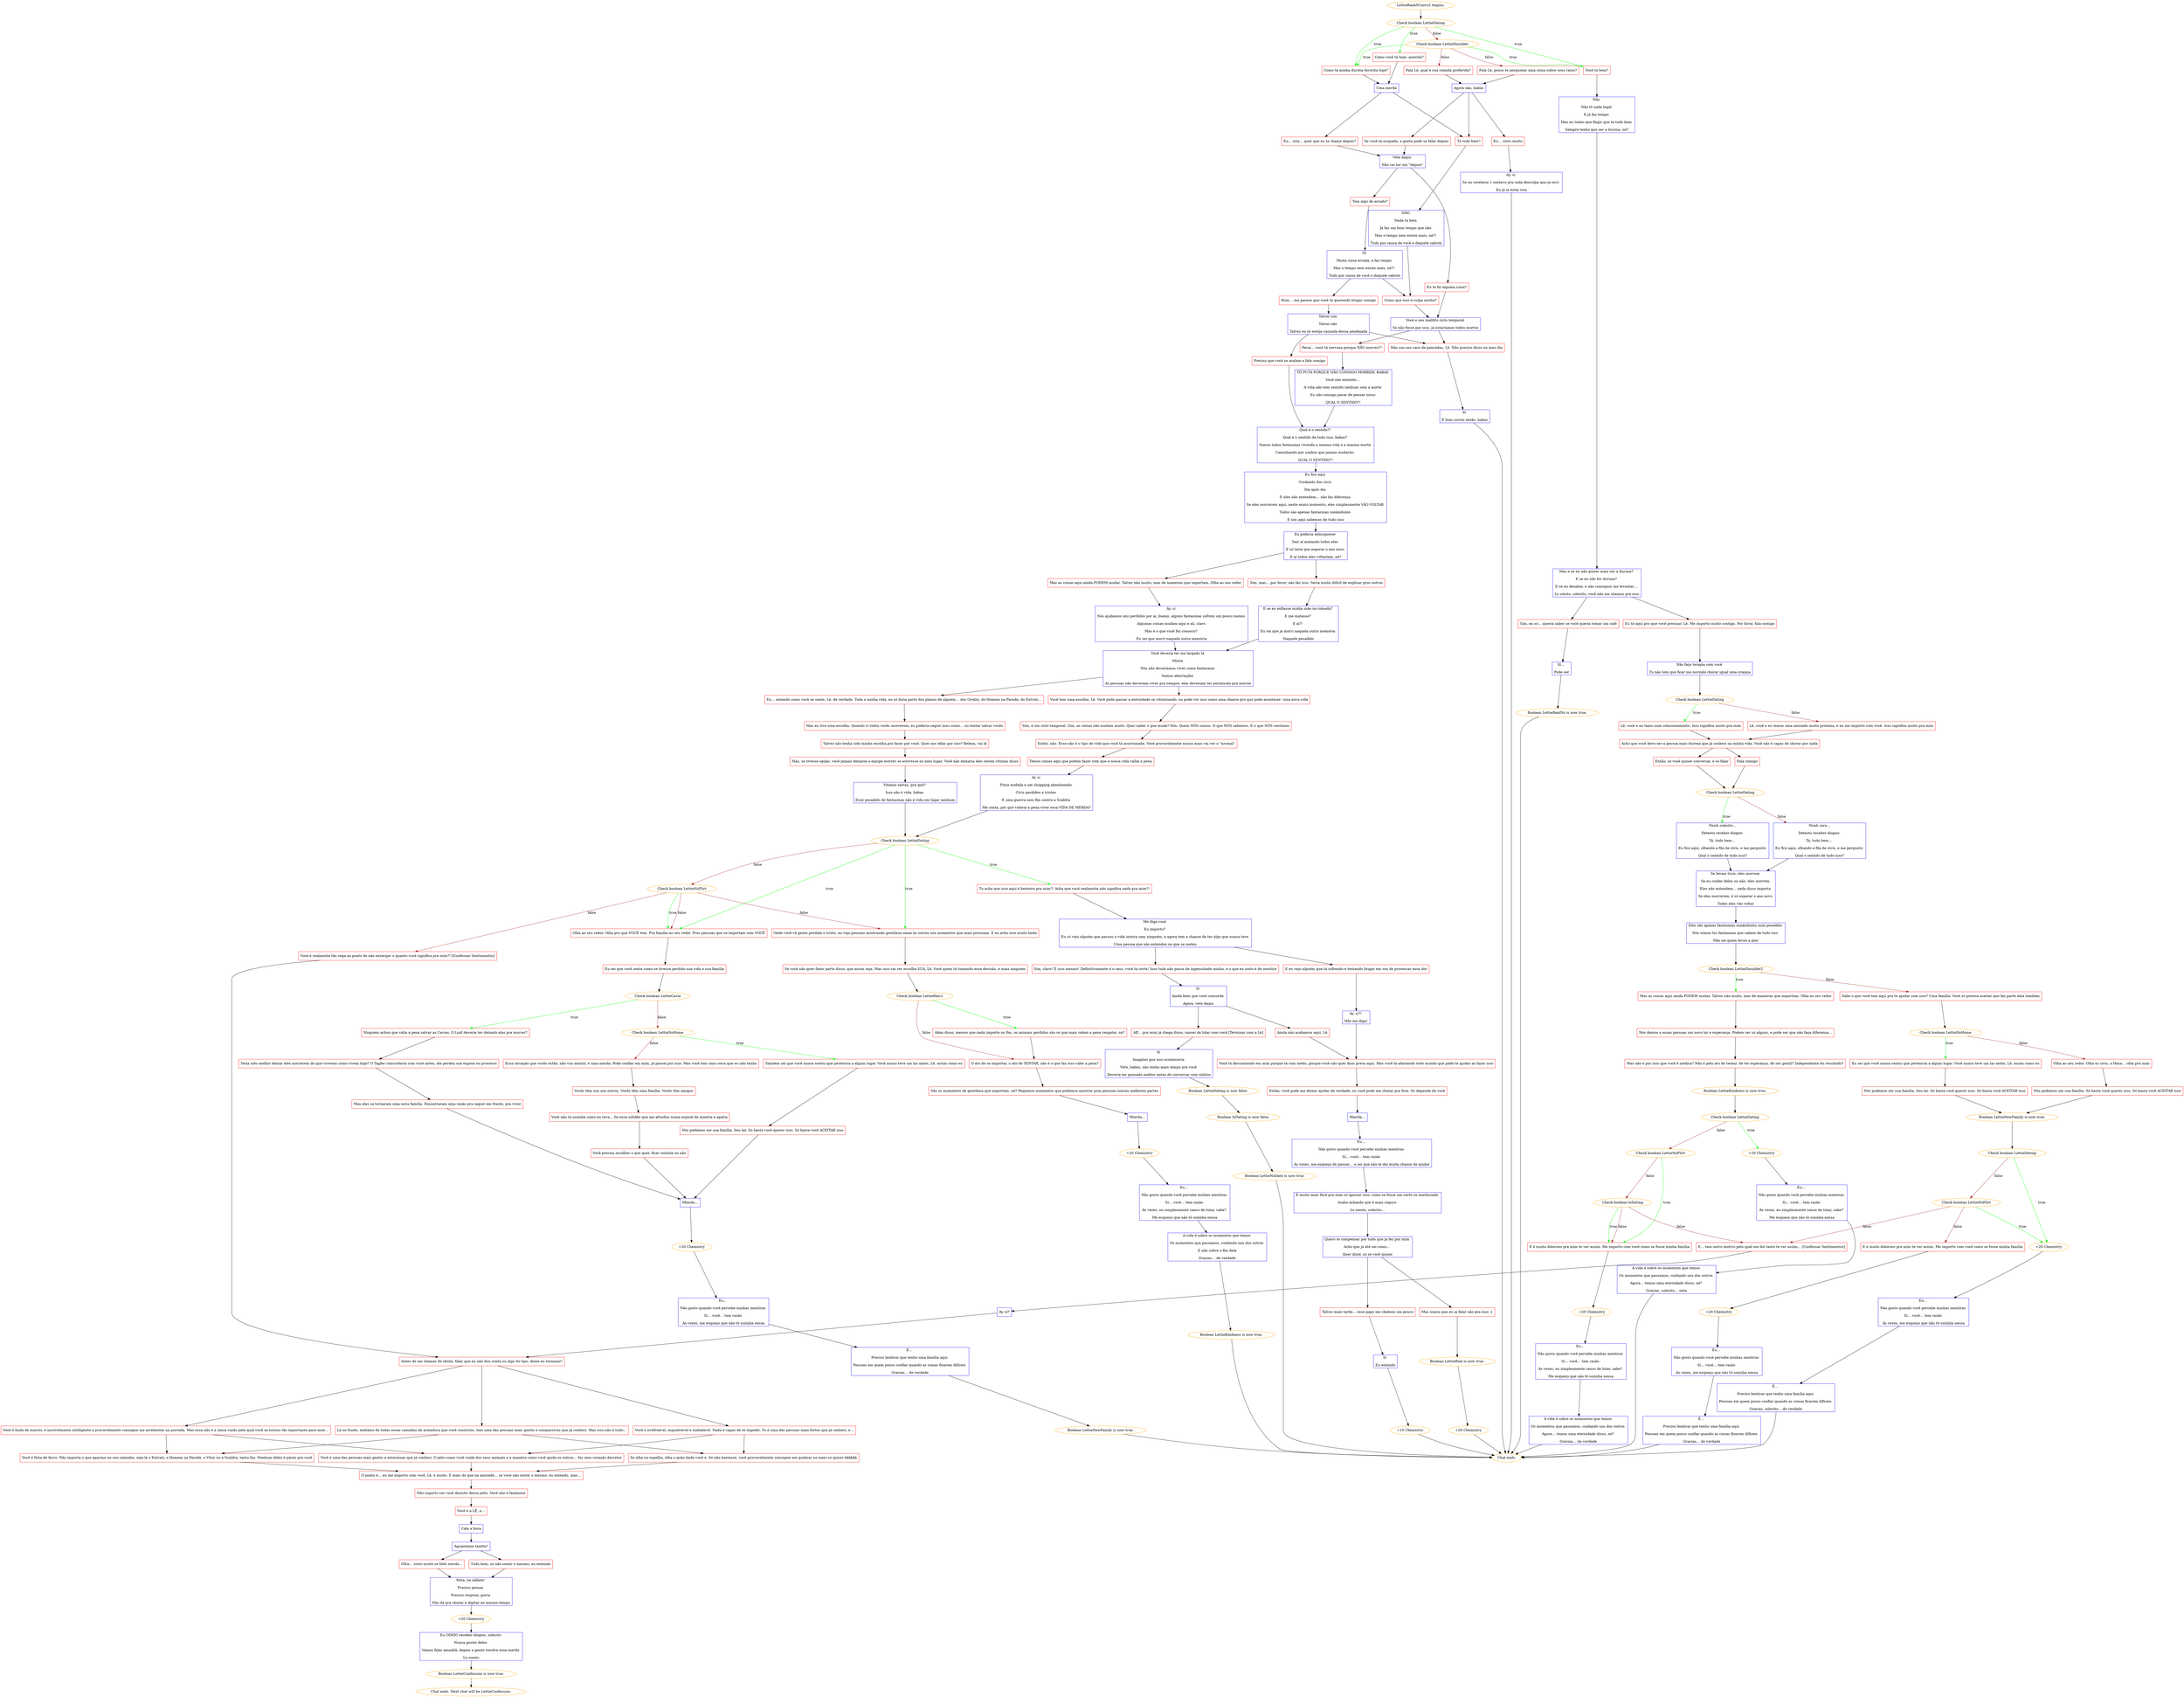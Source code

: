 digraph {
	"LettieRank5Convo1 begins." [color=orange];
		"LettieRank5Convo1 begins." -> j1469346148;
	j1469346148 [label="Check boolean LettieDating",color=orange];
		j1469346148 -> j452482824 [label=true,color=green];
		j1469346148 -> j954805541 [label=true,color=green];
		j1469346148 -> j2305000379 [label=true,color=green];
		j1469346148 -> j3933229792 [label=false,color=brown];
	j452482824 [label="Você tá bem?",shape=box,color=red];
		j452482824 -> j2491083379;
	j954805541 [label="Como você tá hoje, querida?",shape=box,color=red];
		j954805541 -> j3622816408;
	j2305000379 [label="Como tá minha durona favorita hoje?",shape=box,color=red];
		j2305000379 -> j3622816408;
	j3933229792 [label="Check boolean LettieShoulder",color=orange];
		j3933229792 -> j452482824 [label=true,color=green];
		j3933229792 -> j2305000379 [label=true,color=green];
		j3933229792 -> j4131538939 [label=false,color=brown];
		j3933229792 -> j2116762277 [label=false,color=brown];
	j2491083379 [label="Não 
Não tô nada legal 
E já faz tempo 
Mas eu tenho que fingir que tá tudo bem 
Sempre tenho que ser a durona, né?",shape=box,color=blue];
		j2491083379 -> j3880502480;
	j3622816408 [label="Uma merda",shape=box,color=blue];
		j3622816408 -> j2215824166;
		j3622816408 -> j1829231036;
	j4131538939 [label="Fala Lê, posso te perguntar uma coisa sobre seus ratos?",shape=box,color=red];
		j4131538939 -> j1251303658;
	j2116762277 [label="Fala Lê, qual é sua comida preferida?",shape=box,color=red];
		j2116762277 -> j1251303658;
	j3880502480 [label="Mas e se eu não quiser mais ser a durona? 
E se eu não for durona? 
E se eu desabar, e não conseguir me levantar… 
Lo siento, solecito, você não me chamou pra isso",shape=box,color=blue];
		j3880502480 -> j936853749;
		j3880502480 -> j1168906469;
	j2215824166 [label="Tá tudo bem?",shape=box,color=red];
		j2215824166 -> j4183697922;
	j1829231036 [label="Eu… eita… quer que eu te chame depois?",shape=box,color=red];
		j1829231036 -> j3806265044;
	j1251303658 [label="Agora não, babas",shape=box,color=blue];
		j1251303658 -> j2215824166;
		j1251303658 -> j80766566;
		j1251303658 -> j1067964041;
	j936853749 [label="Sim, eu só… queria saber se você queria tomar um café",shape=box,color=red];
		j936853749 -> j1325385630;
	j1168906469 [label="Eu tô aqui pro que você precisar, Lê. Me importo muito contigo. Por favor, fala comigo",shape=box,color=red];
		j1168906469 -> j3571114309;
	j4183697922 [label="NÃO 
Nada tá bem 
Já faz um bom tempo que não 
Mas o tempo nem existe mais, né?! 
Tudo por causa de você e daquele cabrón",shape=box,color=blue];
		j4183697922 -> j1673093919;
	j3806265044 [label="Vete daqui 
Não vai ter um \"depois\"",shape=box,color=blue];
		j3806265044 -> j2604469172;
		j3806265044 -> j3346135959;
	j80766566 [label="Se você tá ocupada, a gente pode se falar depois",shape=box,color=red];
		j80766566 -> j3806265044;
	j1067964041 [label="Eu… sinto muito",shape=box,color=red];
		j1067964041 -> j1723528955;
	j1325385630 [label="Sí… 
Pode ser",shape=box,color=blue];
		j1325385630 -> j1195005912;
	j3571114309 [label="Não faço terapia com você 
Tu não tem que ficar me ouvindo chorar igual uma criança",shape=box,color=blue];
		j3571114309 -> j3717407868;
	j1673093919 [label="Como que isso é culpa minha?",shape=box,color=red];
		j1673093919 -> j1048730420;
	j2604469172 [label="Eu te fiz alguma coisa?",shape=box,color=red];
		j2604469172 -> j1048730420;
	j3346135959 [label="Tem algo de errado?",shape=box,color=red];
		j3346135959 -> j3859425762;
	j1723528955 [label="Ay, sí 
Se eu recebece 1 centavo pra cada desculpa que já ouvi 
Eu já ia estar rica",shape=box,color=blue];
		j1723528955 -> "Chat ends.";
	j1195005912 [label="Boolean LettieRealNo is now true.",color=orange];
		j1195005912 -> "Chat ends.";
	j3717407868 [label="Check boolean LettieDating",color=orange];
		j3717407868 -> j2867861750 [label=true,color=green];
		j3717407868 -> j3255937746 [label=false,color=brown];
	j1048730420 [label="Você e seu maldito ciclo temporal 
Se não fosse por isso, já estaríamos todos mortos",shape=box,color=blue];
		j1048730420 -> j3676263135;
		j1048730420 -> j3572712640;
	j3859425762 [label="SÍ 
Muita coisa errada, e faz tempo 
Mas o tempo nem existe mais, né?! 
Tudo por causa de você e daquele cabrón",shape=box,color=blue];
		j3859425762 -> j1673093919;
		j3859425762 -> j4121869478;
	"Chat ends." [color=orange];
	j2867861750 [label="Lê, você e eu tamo num relacionamento. Isso significa muito pra mim",shape=box,color=red];
		j2867861750 -> j3460337971;
	j3255937746 [label="Lê, você e eu temos uma amizade muito próxima, e eu me importo com você. Isso significa muito pra mim",shape=box,color=red];
		j3255937746 -> j3460337971;
	j3676263135 [label="Peraí… você tá nervosa porque NÃO morreu?!",shape=box,color=red];
		j3676263135 -> j1266731520;
	j3572712640 [label="Não sou seu saco de pancadas, Lê. Não preciso disso no meu dia",shape=box,color=red];
		j3572712640 -> j1204608371;
	j4121869478 [label="Hum… me parece que você tá querendo brigar comigo",shape=box,color=red];
		j4121869478 -> j3623602446;
	j3460337971 [label="Acho que você deve ser a pessoa mais durona que já conheci na minha vida. Você não é capaz de chorar por nada",shape=box,color=red];
		j3460337971 -> j1579850717;
		j3460337971 -> j2583491280;
	j1266731520 [label="TÔ PUTA PORQUE NÃO CONSIGO MORRER, BABAS 
Você não entende… 
A vida não tem sentido nenhum sem a morte 
Eu não consigo parar de pensar nisso 
QUAL O SENTIDO?!",shape=box,color=blue];
		j1266731520 -> j3179468158;
	j1204608371 [label="Sí 
É bom correr então, babas",shape=box,color=blue];
		j1204608371 -> "Chat ends.";
	j3623602446 [label="Talvez sim 
Talvez não 
Talvez eu só esteja cansada dessa pendejada",shape=box,color=blue];
		j3623602446 -> j867012332;
		j3623602446 -> j3572712640;
	j1579850717 [label="Então, se você quiser conversar, é só falar",shape=box,color=red];
		j1579850717 -> j2943419579;
	j2583491280 [label="Fala comigo",shape=box,color=red];
		j2583491280 -> j2943419579;
	j3179468158 [label="Qual é o sentido?! 
Qual é o sentido de tudo isso, babas? 
Somos todos fantasmas vivendo a mesma vida e a mesma morte 
Caminhando por sonhos que jamais mudarão. 
QUAL O SENTIDO?!",shape=box,color=blue];
		j3179468158 -> j2389297376;
	j867012332 [label="Preciso que você se acalme e fale comigo",shape=box,color=red];
		j867012332 -> j3179468158;
	j2943419579 [label="Check boolean LettieDating",color=orange];
		j2943419579 -> j4096151975 [label=true,color=green];
		j2943419579 -> j2970043056 [label=false,color=brown];
	j2389297376 [label="Eu fico aqui 
Cuidando dos civis 
Dia após dia 
E eles não entendem… não faz diferença 
Se eles morrerem aqui, neste exato momento, eles simplesmente VÃO VOLTAR 
Todos são apenas fantasmas sonâmbulos 
E nós aqui sabemos de tudo isso",shape=box,color=blue];
		j2389297376 -> j2671187833;
	j4096151975 [label="Nnnh solecito…
Detesto receber elogios 
Tá, tudo bem… 
Eu fico aqui, olhando a fila de civis, e me pergunto 
Qual o sentido de tudo isso?",shape=box,color=blue];
		j4096151975 -> j539581978;
	j2970043056 [label="Nnnh cara…
Detesto receber elogios 
Tá, tudo bem… 
Eu fico aqui, olhando a fila de civis, e me pergunto 
Qual o sentido de tudo isso?",shape=box,color=blue];
		j2970043056 -> j539581978;
	j2671187833 [label="Eu poderia enlouquecer 
Sair aí matando todos eles 
E só teria que esperar o ano novo 
E aí todos eles voltariam, né?",shape=box,color=blue];
		j2671187833 -> j3770867663;
		j2671187833 -> j2054231876;
	j539581978 [label="Se levam tiros, eles morrem 
Se eu cuidar deles ou não, eles morrem 
Eles não entendem… nada disso importa 
Se eles morrerem, é só esperar o ano novo 
Todos eles vão voltar",shape=box,color=blue];
		j539581978 -> j3031408103;
	j3770867663 [label="Sim, mas… por favor, não faz isso. Seria muito difícil de explicar pros outros",shape=box,color=red];
		j3770867663 -> j536240510;
	j2054231876 [label="Mas as coisas aqui ainda PODEM mudar. Talvez não muito, mas de maneiras que importam. Olha ao seu redor",shape=box,color=red];
		j2054231876 -> j1622907332;
	j3031408103 [label="Eles são apenas fantasmas sonâmbulos num pesadelo 
Nós somos los fantasmas que sabem de tudo isso 
Não sei quem levou a pior",shape=box,color=blue];
		j3031408103 -> j3958753546;
	j536240510 [label="E se eu enfiasse minha mão na tomada? 
E me matasse? 
E aí?! 
Eu sei que já morri naquela outra memória 
Naquele pesadelo",shape=box,color=blue];
		j536240510 -> j2976366264;
	j1622907332 [label="Ay, sí 
Nós ajudamos uns perdidos por aí, bueno, alguns fantasmas sofrem um pouco menos 
Algumas coisas mudam aqui e ali, claro 
Mas e o que você fez conosco? 
Eu sei que morri naquela outra memória",shape=box,color=blue];
		j1622907332 -> j2976366264;
	j3958753546 [label="Check boolean LettieShoulder2",color=orange];
		j3958753546 -> j391267258 [label=true,color=green];
		j3958753546 -> j3115981350 [label=false,color=brown];
	j2976366264 [label="Você deveria ter me largado lá 
Morta 
Nós não deveríamos viver como fantasmas 
Somos aberrações 
As pessoas não deveriam viver pra sempre, elas deveriam ter permissão pra morrer",shape=box,color=blue];
		j2976366264 -> j4112568835;
		j2976366264 -> j3164597804;
	j391267258 [label="Mas as coisas aqui ainda PODEM mudar. Talvez não muito, mas de maneiras que importam. Olha ao seu redor",shape=box,color=red];
		j391267258 -> j2267786003;
	j3115981350 [label="Sabe o que você tem aqui pra te ajudar com isso? Uma família. Você só precisa aceitar que faz parte dela também",shape=box,color=red];
		j3115981350 -> j2837183612;
	j4112568835 [label="Eu… entendo como você se sente, Lê, de verdade. Toda a minha vida, eu só fazia parte dos planos de alguém… dos Orokin, do Homem na Parede, do Entrati…",shape=box,color=red];
		j4112568835 -> j275984143;
	j3164597804 [label="Você tem uma escolha, Lê. Você pode passar a eternidade se vitimizando, ou pode ver isso como uma chance pro que pode acontecer: uma nova vida",shape=box,color=red];
		j3164597804 -> j1539043167;
	j2267786003 [label="Nós demos a essas pessoas um novo lar e esperança. Podem ser só alguns, e pode ser que não faça diferença…",shape=box,color=red];
		j2267786003 -> j2453816550;
	j2837183612 [label="Check boolean LettieNoHome",color=orange];
		j2837183612 -> j2376485332 [label=true,color=green];
		j2837183612 -> j2493094937 [label=false,color=brown];
	j275984143 [label="Mas eu tive uma escolha. Quando vi todos vocês morrerem, eu poderia seguir meu rumo… ou tentar salvar vocês",shape=box,color=red];
		j275984143 -> j168107311;
	j1539043167 [label="Sim, é um ciclo temporal. Sim, as coisas não mudam muito. Quer saber o que muda? Nós. Quem NÓS somos. O que NÓS sabemos. E o que NÓS sentimos",shape=box,color=red];
		j1539043167 -> j2845821462;
	j2453816550 [label="Mas não é por isso que você é médica? Não é pelo ato de tentar, de ter esperança, de ser gentil? Independente do resultado?",shape=box,color=red];
		j2453816550 -> j687322874;
	j2376485332 [label="Eu sei que você nunca sentiu que pertencia a algum lugar. Você nunca teve um lar antes, Lê, assim como eu",shape=box,color=red];
		j2376485332 -> j2005536063;
	j2493094937 [label="Olha ao seu redor. Olha os civis, o Hexa… olha pra mim",shape=box,color=red];
		j2493094937 -> j4106596799;
	j168107311 [label="Talvez não tenha sido minha escolha pra fazer por você. Quer me odiar por isso? Beleza, vai lá",shape=box,color=red];
		j168107311 -> j2734223327;
	j2845821462 [label="Então, não. Esse não é o tipo de vida que você tá acostumada. Você provavelmente nunca mais vai ver o \"normal\"",shape=box,color=red];
		j2845821462 -> j701092105;
	j687322874 [label="Boolean LettieKindness is now true.",color=orange];
		j687322874 -> j3679117757;
	j2005536063 [label="Nós podemos ser sua família. Seu lar. Só basta você querer isso. Só basta você ACEITAR isso",shape=box,color=red];
		j2005536063 -> j672275895;
	j4106596799 [label="Nós podemos ser sua família. Só basta você querer isso. Só basta você ACEITAR isso",shape=box,color=red];
		j4106596799 -> j672275895;
	j2734223327 [label="Mas, se tivesse opção, você jamais deixaria a equipe morrer se estivesse no meu lugar. Você não deixaria eles serem vítimas disso",shape=box,color=red];
		j2734223327 -> j3357009996;
	j701092105 [label="Temos coisas aqui que podem fazer com que a nossa vida valha a pena",shape=box,color=red];
		j701092105 -> j2398554219;
	j3679117757 [label="Check boolean LettieDating",color=orange];
		j3679117757 -> j4166964359 [label=true,color=green];
		j3679117757 -> j4054493583 [label=false,color=brown];
	j672275895 [label="Boolean LettieNewFamily is now true.",color=orange];
		j672275895 -> j3188996890;
	j3357009996 [label="Vítimas salvas, pra quê? 
Isso não é vida, babas 
Esse pesadelo de fantasmas não é vida em lugar nenhum",shape=box,color=blue];
		j3357009996 -> j3120021396;
	j2398554219 [label="Ay sí 
Pizza mofada e um shopping abandonado 
Civis perdidos e tristes 
E uma guerra sem fim contra a Scaldra 
Me conta, por que valeria a pena viver essa VIDA DE MERDA?",shape=box,color=blue];
		j2398554219 -> j3120021396;
	j4166964359 [label="+20 Chemistry",color=orange];
		j4166964359 -> j1846571987;
	j4054493583 [label="Check boolean LettieNoFlirt",color=orange];
		j4054493583 -> j2595636379 [label=true,color=green];
		j4054493583 -> j2101007801 [label=false,color=brown];
	j3188996890 [label="Check boolean LettieDating",color=orange];
		j3188996890 -> j2890803058 [label=true,color=green];
		j3188996890 -> j1744086563 [label=false,color=brown];
	j3120021396 [label="Check boolean LettieDating",color=orange];
		j3120021396 -> j305008566 [label=true,color=green];
		j3120021396 -> j933580592 [label=true,color=green];
		j3120021396 -> j4015135075 [label=true,color=green];
		j3120021396 -> j968646835 [label=false,color=brown];
	j1846571987 [label="Eu… 
Não gosto quando você percebe minhas mentiras 
Sí… você… tem razão 
Às vezes, eu simplesmente canso de lutar, sabe? 
Me esqueço que não tô sozinha nessa",shape=box,color=blue];
		j1846571987 -> j27160434;
	j2595636379 [label="E é muito doloroso pra mim te ver assim. Me importo com você como se fosse minha família",shape=box,color=red];
		j2595636379 -> j1609982967;
	j2101007801 [label="Check boolean IsDating",color=orange];
		j2101007801 -> j2595636379 [label=true,color=green];
		j2101007801 -> j2595636379 [label=false,color=brown];
		j2101007801 -> j3933644496 [label=false,color=brown];
	j2890803058 [label="+20 Chemistry",color=orange];
		j2890803058 -> j4085719616;
	j1744086563 [label="Check boolean LettieNoFlirt",color=orange];
		j1744086563 -> j2890803058 [label=true,color=green];
		j1744086563 -> j1675708988 [label=false,color=brown];
		j1744086563 -> j3933644496 [label=false,color=brown];
	j305008566 [label="Tu acha que isso aqui é besteira pra mim?! Acha que você realmente não significa nada pra mim?!",shape=box,color=red];
		j305008566 -> j2745688612;
	j933580592 [label="Olha ao seu redor. Olha pro que VOCÊ tem. Pra família ao seu redor. Pras pessoas que se importam com VOCÊ",shape=box,color=red];
		j933580592 -> j1030729303;
	j4015135075 [label="Onde você vê gente perdida e triste, eu vejo pessoas mostrando gentileza umas às outras nos momentos que mais precisam. E eu acho isso muito lindo",shape=box,color=red];
		j4015135075 -> j1687667136;
	j968646835 [label="Check boolean LettieNoFlirt",color=orange];
		j968646835 -> j933580592 [label=true,color=green];
		j968646835 -> j933580592 [label=false,color=brown];
		j968646835 -> j4015135075 [label=false,color=brown];
		j968646835 -> j3833486421 [label=false,color=brown];
	j27160434 [label="A vida é sobre os momentos que temos 
Os momentos que passamos, cuidando uns dos outros 
Agora… temos uma eternidade disso, né? 
Gracias, solecito… neta",shape=box,color=blue];
		j27160434 -> "Chat ends.";
	j1609982967 [label="+20 Chemistry",color=orange];
		j1609982967 -> j2363688421;
	j3933644496 [label="E… tem outro motivo pelo qual me dói tanto te ver assim… [Confessar Sentimentos]",shape=box,color=red];
		j3933644496 -> j2869962335;
	j4085719616 [label="Eu… 
Não gosto quando você percebe minhas mentiras 
Sí… você… tem razão 
Às vezes, me esqueço que não tô sozinha nessa",shape=box,color=blue];
		j4085719616 -> j2368177855;
	j1675708988 [label="E é muito doloroso pra mim te ver assim. Me importo com você como se fosse minha família",shape=box,color=red];
		j1675708988 -> j1496486851;
	j2745688612 [label="Me diga você 
Eu importo? 
Eu só vejo alguém que passou a vida inteira sem ninguém, e agora tem a chance de ter algo que nunca teve 
Uma pessoa que não entendeu no que se meteu",shape=box,color=blue];
		j2745688612 -> j258947598;
		j2745688612 -> j1644260623;
	j1030729303 [label="Eu sei que você sente como se tivesse perdido sua vida e sua família",shape=box,color=red];
		j1030729303 -> j2017082177;
	j1687667136 [label="Se você não quer fazer parte disso, que assim seja. Mas isso vai ser escolha SUA, Lê. Você quem tá tomando essa decisão, e mais ninguém",shape=box,color=red];
		j1687667136 -> j3313996384;
	j3833486421 [label="Você é realmente tão cega ao ponto de não enxergar o quanto você significa pra mim?! [Confessar Sentimentos]",shape=box,color=red];
		j3833486421 -> j3445586730;
	j2363688421 [label="Eu… 
Não gosto quando você percebe minhas mentiras 
Sí… você… tem razão 
Às vezes, eu simplesmente canso de lutar, sabe? 
Me esqueço que não tô sozinha nessa",shape=box,color=blue];
		j2363688421 -> j2713288968;
	j2869962335 [label="Ay sí?",shape=box,color=blue];
		j2869962335 -> j3445586730;
	j2368177855 [label="É… 
Preciso lembrar que tenho uma família aqui 
Pessoas em quem posso confiar quando as coisas ficarem difíceis 
Gracias, solecito… de verdade",shape=box,color=blue];
		j2368177855 -> "Chat ends.";
	j1496486851 [label="+20 Chemistry",color=orange];
		j1496486851 -> j3968848132;
	j258947598 [label="Sim, claro! É isso mesmo! Definitivamente é o caso, você tá certa! Isso tudo não passa de ingenuidade minha, e o que eu sinto é de mentira",shape=box,color=red];
		j258947598 -> j3539621155;
	j1644260623 [label="E eu vejo alguém que tá sofrendo e tentando brigar em vez de processar essa dor",shape=box,color=red];
		j1644260623 -> j3414096247;
	j2017082177 [label="Check boolean LettieCavia",color=orange];
		j2017082177 -> j3189599125 [label=true,color=green];
		j2017082177 -> j1316773623 [label=false,color=brown];
	j3313996384 [label="Check boolean LettieRats1",color=orange];
		j3313996384 -> j908702523 [label=true,color=green];
		j3313996384 -> j4099267587 [label=false,color=brown];
	j3445586730 [label="Antes de me chamar de idiota, falar que eu não dou conta ou algo do tipo, deixa eu terminar!",shape=box,color=red];
		j3445586730 -> j2491143884;
		j3445586730 -> j3467102274;
		j3445586730 -> j3838997878;
	j2713288968 [label="A vida é sobre os momentos que temos 
Os momentos que passamos, cuidando uns dos outros 
Agora… temos uma eternidade disso, né? 
Gracias… de verdade",shape=box,color=blue];
		j2713288968 -> "Chat ends.";
	j3968848132 [label="Eu… 
Não gosto quando você percebe minhas mentiras 
Sí… você… tem razão 
Às vezes, me esqueço que não tô sozinha nessa",shape=box,color=blue];
		j3968848132 -> j2165867615;
	j3539621155 [label="Sí 
Ainda bem que você concorda 
Agora, vete daqui",shape=box,color=blue];
		j3539621155 -> j164279375;
		j3539621155 -> j599775048;
	j3414096247 [label="Ay, sí?! 
Não me diga!",shape=box,color=blue];
		j3414096247 -> j3611998023;
	j3189599125 [label="Ninguém achou que valia a pena salvar as Cavias. O Loid deveria ter deixado elas pra morrer?",shape=box,color=red];
		j3189599125 -> j3492651482;
	j1316773623 [label="Check boolean LettieNoHome",color=orange];
		j1316773623 -> j4131866577 [label=true,color=green];
		j1316773623 -> j4006882960 [label=false,color=brown];
	j908702523 [label="Além disso, mesmo que nada importe no fim, os animais perdidos são os que mais valem a pena resgatar, né?",shape=box,color=red];
		j908702523 -> j4099267587;
	j4099267587 [label="O ato de se importar, o ato de TENTAR, não é o que faz isso valer a pena?",shape=box,color=red];
		j4099267587 -> j2803714133;
	j2491143884 [label="Você é linda de morrer, é incrivelmente inteligente e provavelmente consegue me arrebentar na porrada. Mas essa não é a única razão pela qual você se tornou tão importante para mim…",shape=box,color=red];
		j2491143884 -> j2124226848;
		j2491143884 -> j1939381081;
	j3467102274 [label="Lá no fundo, embaixo de todas essas camadas de armadura que você construiu, tem uma das pessoas mais gentis e compassivas que já conheci. Mas isso não é tudo…",shape=box,color=red];
		j3467102274 -> j417373414;
		j3467102274 -> j1939381081;
	j3838997878 [label="Você é irrefreável, inquebrável e inabalável. Nada é capaz de te impedir. Tu é uma das pessoas mais fortes que já conheci, e…",shape=box,color=red];
		j3838997878 -> j417373414;
		j3838997878 -> j2124226848;
	j2165867615 [label="É… 
Preciso lembrar que tenho uma família aqui 
Pessoas em quem posso confiar quando as coisas ficarem difíceis 
Gracias… de verdade",shape=box,color=blue];
		j2165867615 -> "Chat ends.";
	j164279375 [label="Ainda não acabamos aqui, Lê",shape=box,color=red];
		j164279375 -> j3611998023;
	j599775048 [label="Aff… pra mim já chega disso, cansei de lidar com você [Terminar com a Lê]",shape=box,color=red];
		j599775048 -> j3493136528;
	j3611998023 [label="Você tá descontando em mim porque tá com medo, porque você não quer ficar presa aqui. Mas você tá afastando todo mundo que pode te ajudar ao fazer isso",shape=box,color=red];
		j3611998023 -> j3719998910;
	j3492651482 [label="Teria sido melhor deixar eles morrerem do que viverem como vivem hoje? O Tagfer concordaria com você antes, ele perdeu sua esposa no processo",shape=box,color=red];
		j3492651482 -> j1292374941;
	j4131866577 [label="Também sei que você nunca sentiu que pertencia a algum lugar. Você nunca teve um lar antes, Lê, assim como eu",shape=box,color=red];
		j4131866577 -> j1139234995;
	j4006882960 [label="Essa situação que vocês estão, não vou mentir, é uma merda. Pode confiar em mim, já passei por isso. Mas você tem uma coisa que eu não tenho",shape=box,color=red];
		j4006882960 -> j96380293;
	j2803714133 [label="São os momentos de gentileza que importam, né? Pequenos momentos que podemos mostrar pras pessoas nossas melhores partes",shape=box,color=red];
		j2803714133 -> j2811843839;
	j2124226848 [label="Você é uma das pessoas mais gentis e atenciosas que já conheci. O jeito como você cuida dos seus animais e a maneira como você ajuda os outros… faz meu coração derreter",shape=box,color=red];
		j2124226848 -> j1072345970;
	j1939381081 [label="Você é feita de ferro. Não importa o que apareça no seu caminho, seja lá o Entrati, o Homem na Parede, o Vitor ou a Scaldra, tanto faz. Nenhum deles é páreo pra você",shape=box,color=red];
		j1939381081 -> j1072345970;
	j417373414 [label="Se olha no espelho, olha o quão linda você é. Se não bastasse, você provavelmente consegue me quebrar no meio se quiser kkkkkk",shape=box,color=red];
		j417373414 -> j1072345970;
	j3493136528 [label="Sí 
Imaginei que isso aconteceria 
Vete, babas, não tenho mais tempo pra você 
Deveria ter pensado melhor antes de conversar com niñitos",shape=box,color=blue];
		j3493136528 -> j2548450594;
	j3719998910 [label="Então, você pode me deixar ajudar de verdade, ou você pode me chutar pra fora. Só depende de você",shape=box,color=red];
		j3719998910 -> j3934091677;
	j1292374941 [label="Mas eles se tornaram uma nova família. Encontraram uma razão pra seguir em frente, pra viver",shape=box,color=red];
		j1292374941 -> j346732120;
	j1139234995 [label="Nós podemos ser sua família. Seu lar. Só basta você querer isso. Só basta você ACEITAR isso",shape=box,color=red];
		j1139234995 -> j346732120;
	j96380293 [label="Vocês têm uns aos outros. Vocês têm uma família. Vocês têm amigos",shape=box,color=red];
		j96380293 -> j543908155;
	j2811843839 [label="Mierda…",shape=box,color=blue];
		j2811843839 -> j1993797482;
	j1072345970 [label="O ponto é… eu me importo com você, Lê, e muito. E mais do que na amizade… se você não sentir o mesmo, eu entendo, mas…",shape=box,color=red];
		j1072345970 -> j396134662;
	j2548450594 [label="Boolean LettieDating is now false.",color=orange];
		j2548450594 -> j4086907321;
	j3934091677 [label="Mierda…",shape=box,color=blue];
		j3934091677 -> j3444270496;
	j346732120 [label="Mierda…",shape=box,color=blue];
		j346732120 -> j3943352717;
	j543908155 [label="Você não tá sozinha como eu tava… foi essa solidão que me afundou numa espiral de miséria e apatia",shape=box,color=red];
		j543908155 -> j1235076215;
	j1993797482 [label="+20 Chemistry",color=orange];
		j1993797482 -> j1247083162;
	j396134662 [label="Não suporto ver você desistir desse jeito. Você não é fantasma",shape=box,color=red];
		j396134662 -> j260261218;
	j4086907321 [label="Boolean IsDating is now false.",color=orange];
		j4086907321 -> j2703113057;
	j3444270496 [label="Eu… 
Não gosto quando você percebe minhas mentiras 
Sí… você… tem razão 
Às vezes, me esqueço de pensar… e sei que não te dei muita chance de ajudar",shape=box,color=blue];
		j3444270496 -> j1942358060;
	j3943352717 [label="+20 Chemistry",color=orange];
		j3943352717 -> j179696036;
	j1235076215 [label="Você precisa escolher o que quer, ficar sozinha ou não",shape=box,color=red];
		j1235076215 -> j346732120;
	j1247083162 [label="Eu… 
Não gosto quando você percebe minhas mentiras 
Sí… você… tem razão 
Às vezes, eu simplesmente canso de lutar, sabe? 
Me esqueço que não tô sozinha nessa",shape=box,color=blue];
		j1247083162 -> j1371501054;
	j260261218 [label="Você é a LÊ, e…",shape=box,color=red];
		j260261218 -> j381786146;
	j2703113057 [label="Boolean LettieNoDate is now true.",color=orange];
		j2703113057 -> "Chat ends.";
	j1942358060 [label="É muito mais fácil pra mim só ignorar isso, como se fosse um corte ou machucado 
Acabo achando que é mais seguro 
Lo siento, solecito…",shape=box,color=blue];
		j1942358060 -> j2733732013;
	j179696036 [label="Eu… 
Não gosto quando você percebe minhas mentiras 
Sí… você… tem razão 
Às vezes, me esqueço que não tô sozinha nessa",shape=box,color=blue];
		j179696036 -> j1598639202;
	j1371501054 [label="A vida é sobre os momentos que temos 
Os momentos que passamos, cuidando uns dos outros 
E não sobre o fim dela
Gracias… de verdade",shape=box,color=blue];
		j1371501054 -> j3208138621;
	j381786146 [label="Cala a boca",shape=box,color=blue];
		j381786146 -> j1722783309;
	j2733732013 [label="Quero te compensar por tudo que já fez por mim 
Acho que já até sei como… 
Quer dizer, só se você quiser",shape=box,color=blue];
		j2733732013 -> j845869956;
		j2733732013 -> j1860700952;
	j1598639202 [label="É… 
Preciso lembrar que tenho uma família aqui 
Pessoas em quem posso confiar quando as coisas ficarem difíceis 
Gracias… de verdade",shape=box,color=blue];
		j1598639202 -> j3419229027;
	j3208138621 [label="Boolean LettieKindness is now true.",color=orange];
		j3208138621 -> "Chat ends.";
	j1722783309 [label="Aguántame tantito!",shape=box,color=blue];
		j1722783309 -> j4160314165;
		j1722783309 -> j3971885162;
	j845869956 [label="Talvez mais tarde… esse papo me chateou um pouco",shape=box,color=red];
		j845869956 -> j632301456;
	j1860700952 [label="Mas nunca que eu ia falar não pra isso :}",shape=box,color=red];
		j1860700952 -> j1185532220;
	j3419229027 [label="Boolean LettieNewFamily is now true.",color=orange];
		j3419229027 -> "Chat ends.";
	j4160314165 [label="Olha… sinto muito se falei merda…",shape=box,color=red];
		j4160314165 -> j3204570362;
	j3971885162 [label="Tudo bem, se não sentir o mesmo, eu entendo",shape=box,color=red];
		j3971885162 -> j3204570362;
	j632301456 [label="Sí 
Eu entendo",shape=box,color=blue];
		j632301456 -> j1933300832;
	j1185532220 [label="Boolean LettieReal is now true.",color=orange];
		j1185532220 -> j367054140;
	j3204570362 [label="Neta, ya cállate! 
Preciso pensar 
Preciso respirar, porra 
Não dá pra chorar e digitar ao mesmo tempo",shape=box,color=blue];
		j3204570362 -> j2754096430;
	j1933300832 [label="+10 Chemistry",color=orange];
		j1933300832 -> "Chat ends.";
	j367054140 [label="+20 Chemistry",color=orange];
		j367054140 -> "Chat ends.";
	j2754096430 [label="+20 Chemistry",color=orange];
		j2754096430 -> j3816284524;
	j3816284524 [label="Eu ODEIO receber elogios, solecito 
Nunca gostei deles 
Vamos falar amanhã, depois a gente resolve essa merda 
Lo siento",shape=box,color=blue];
		j3816284524 -> j2564553015;
	j2564553015 [label="Boolean LettieConfession is now true.",color=orange];
		j2564553015 -> "Chat ends. Next chat will be LettieConfession.";
	"Chat ends. Next chat will be LettieConfession." [color=orange];
}